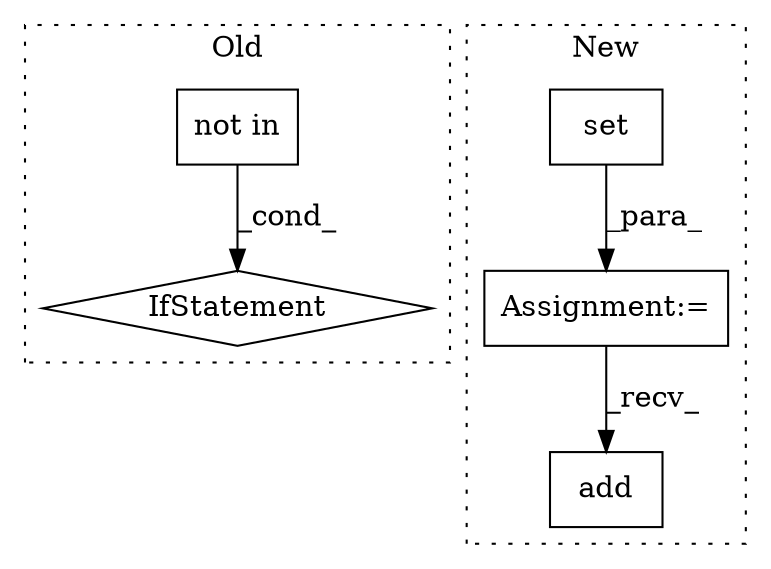 digraph G {
subgraph cluster0 {
1 [label="not in" a="108" s="5135" l="17" shape="box"];
3 [label="IfStatement" a="25" s="5123,5152" l="12,2" shape="diamond"];
label = "Old";
style="dotted";
}
subgraph cluster1 {
2 [label="add" a="32" s="5169,5176" l="4,1" shape="box"];
4 [label="set" a="32" s="5029" l="5" shape="box"];
5 [label="Assignment:=" a="7" s="5028" l="1" shape="box"];
label = "New";
style="dotted";
}
1 -> 3 [label="_cond_"];
4 -> 5 [label="_para_"];
5 -> 2 [label="_recv_"];
}